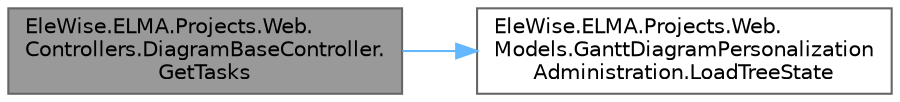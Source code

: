 digraph "EleWise.ELMA.Projects.Web.Controllers.DiagramBaseController.GetTasks"
{
 // LATEX_PDF_SIZE
  bgcolor="transparent";
  edge [fontname=Helvetica,fontsize=10,labelfontname=Helvetica,labelfontsize=10];
  node [fontname=Helvetica,fontsize=10,shape=box,height=0.2,width=0.4];
  rankdir="LR";
  Node1 [id="Node000001",label="EleWise.ELMA.Projects.Web.\lControllers.DiagramBaseController.\lGetTasks",height=0.2,width=0.4,color="gray40", fillcolor="grey60", style="filled", fontcolor="black",tooltip="Получить задачи для диаграммы"];
  Node1 -> Node2 [id="edge1_Node000001_Node000002",color="steelblue1",style="solid",tooltip=" "];
  Node2 [id="Node000002",label="EleWise.ELMA.Projects.Web.\lModels.GanttDiagramPersonalization\lAdministration.LoadTreeState",height=0.2,width=0.4,color="grey40", fillcolor="white", style="filled",URL="$class_ele_wise_1_1_e_l_m_a_1_1_projects_1_1_web_1_1_models_1_1_gantt_diagram_personalization_administration.html#a1b6cd15d4676d42e157e84d1a9fd5b1a",tooltip="Загрузить свёрнутость задач плана проекта"];
}
